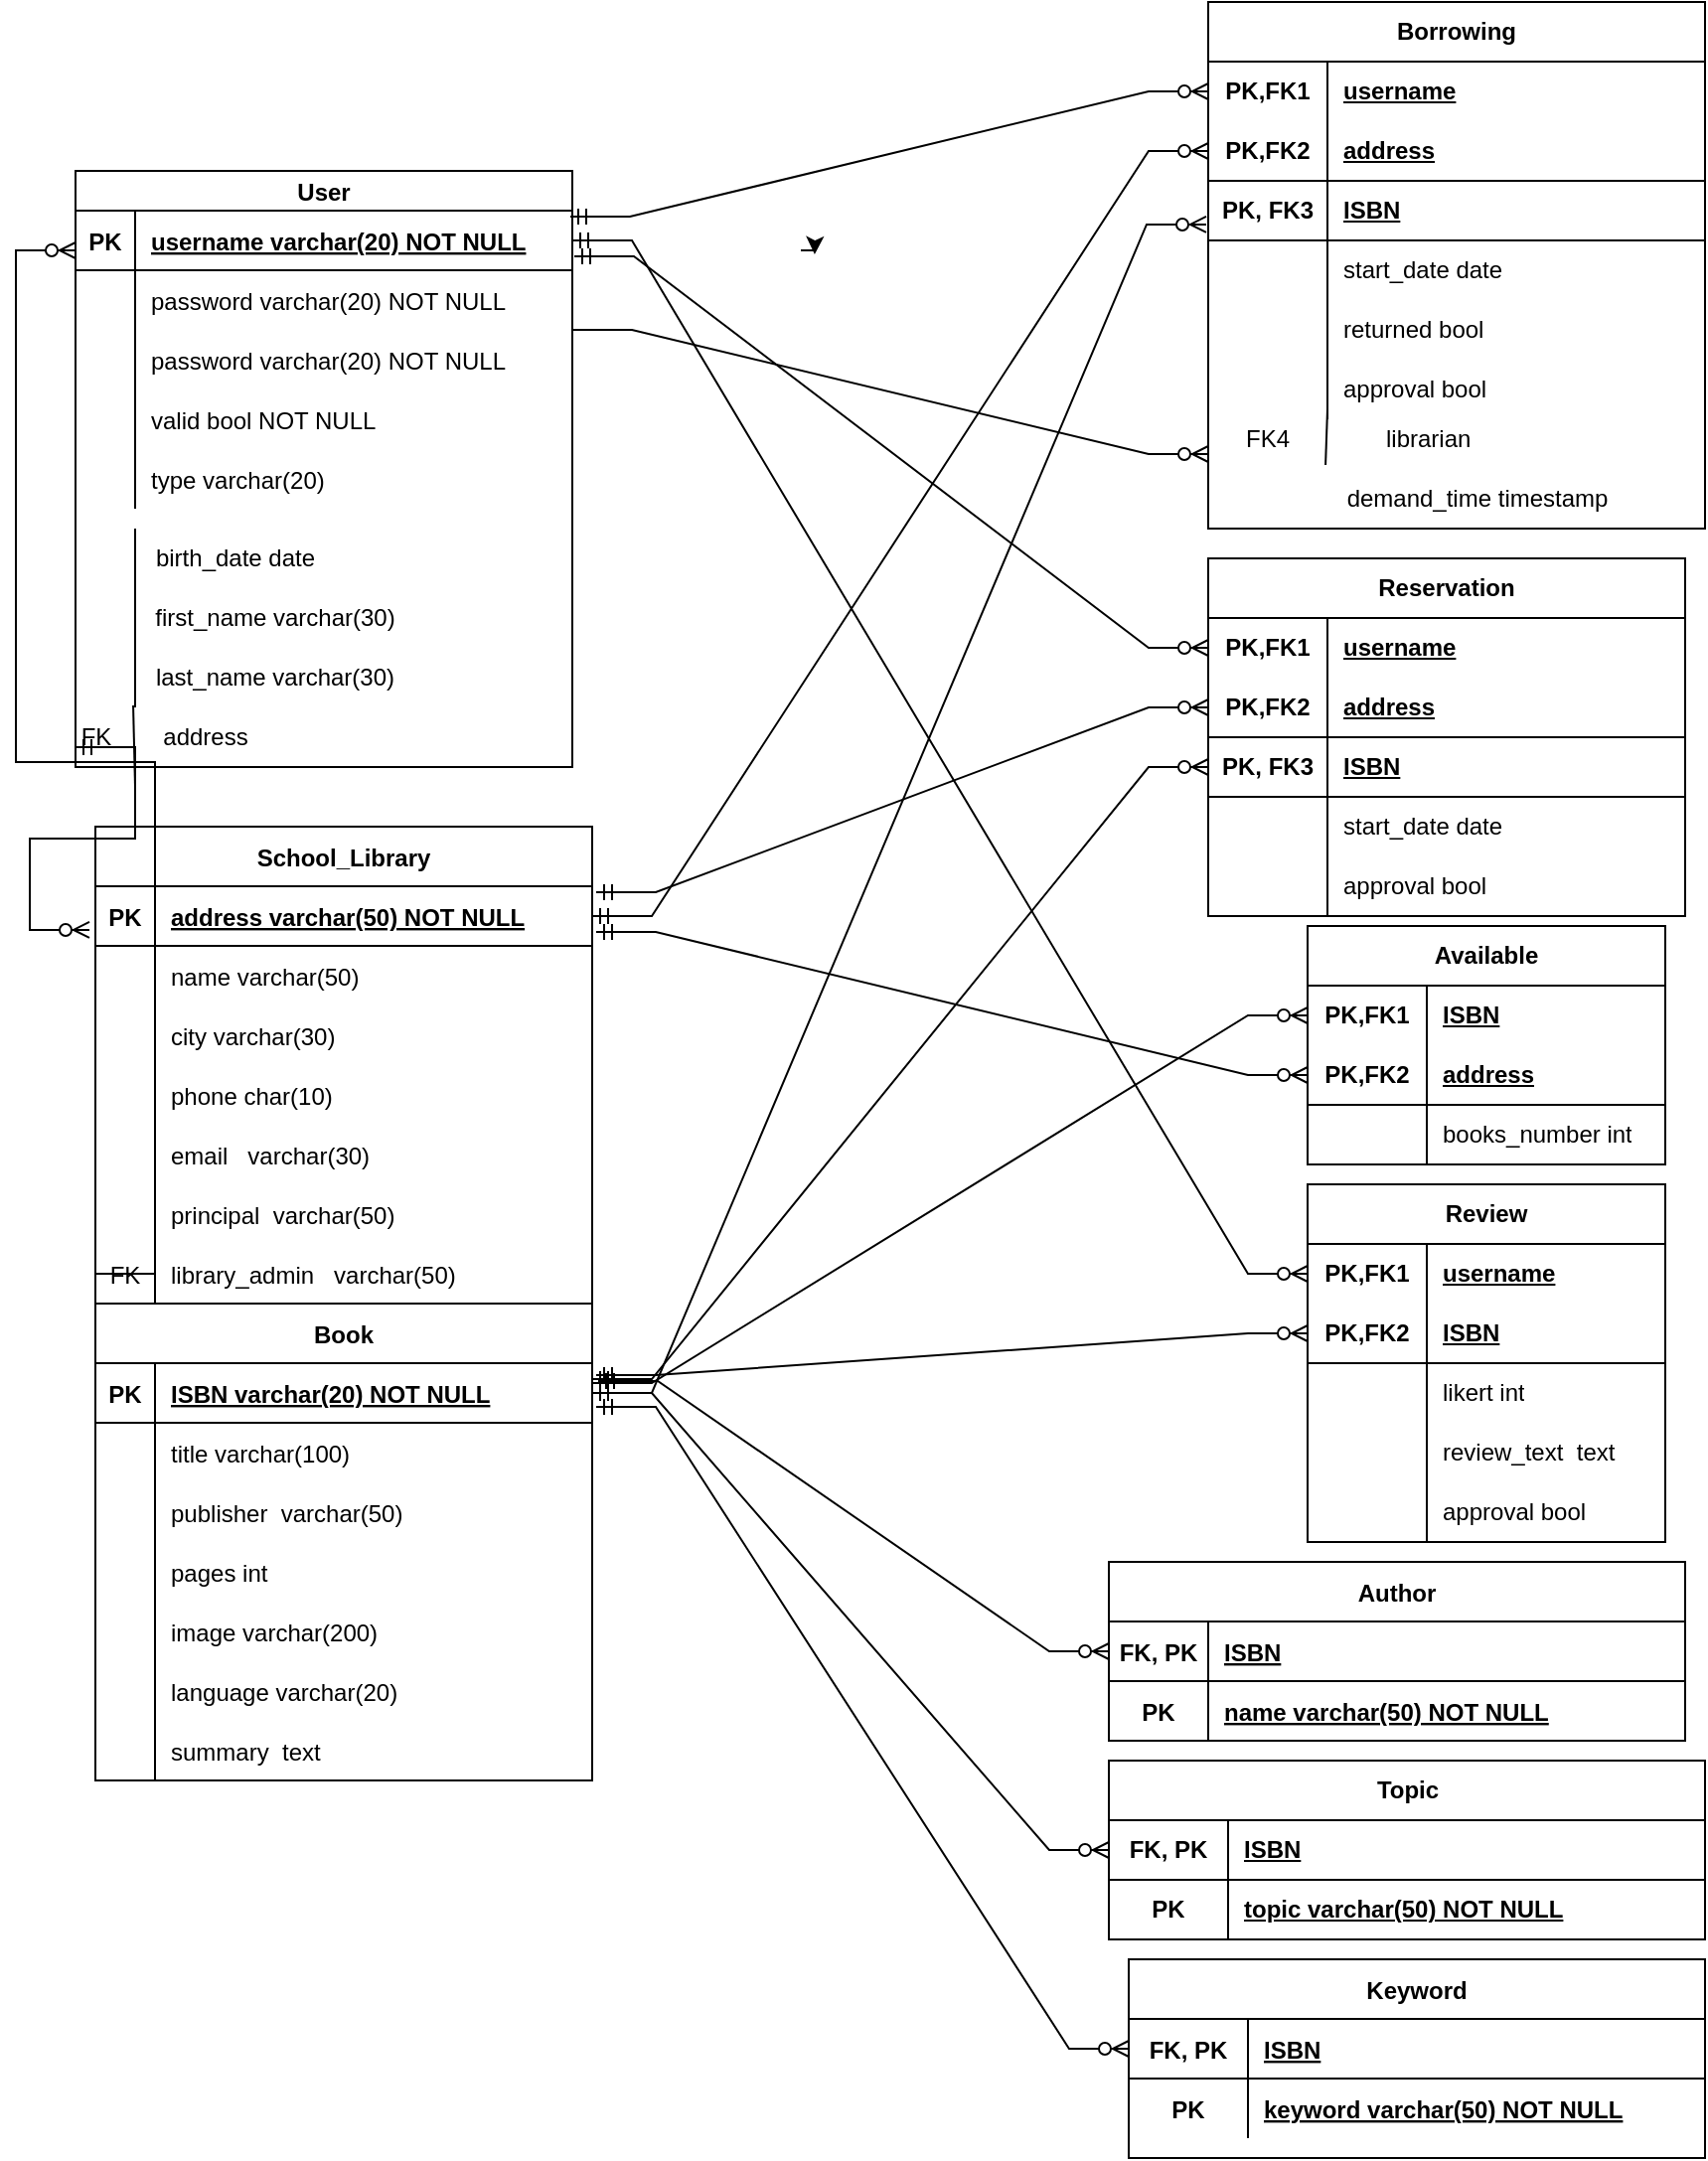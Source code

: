 <mxfile version="21.2.9" type="github">
  <diagram id="R2lEEEUBdFMjLlhIrx00" name="Page-1">
    <mxGraphModel dx="1730" dy="462" grid="1" gridSize="10" guides="1" tooltips="1" connect="1" arrows="1" fold="1" page="1" pageScale="1" pageWidth="850" pageHeight="1100" math="0" shadow="0" extFonts="Permanent Marker^https://fonts.googleapis.com/css?family=Permanent+Marker">
      <root>
        <mxCell id="0" />
        <mxCell id="1" parent="0" />
        <mxCell id="C-vyLk0tnHw3VtMMgP7b-13" value="Keyword" style="shape=table;startSize=30;container=1;collapsible=1;childLayout=tableLayout;fixedRows=1;rowLines=0;fontStyle=1;align=center;resizeLast=1;" parent="1" vertex="1">
          <mxGeometry x="550" y="990" width="290" height="100" as="geometry" />
        </mxCell>
        <mxCell id="C-vyLk0tnHw3VtMMgP7b-14" value="" style="shape=partialRectangle;collapsible=0;dropTarget=0;pointerEvents=0;fillColor=none;points=[[0,0.5],[1,0.5]];portConstraint=eastwest;top=0;left=0;right=0;bottom=1;" parent="C-vyLk0tnHw3VtMMgP7b-13" vertex="1">
          <mxGeometry y="30" width="290" height="30" as="geometry" />
        </mxCell>
        <mxCell id="C-vyLk0tnHw3VtMMgP7b-15" value="FK, PK" style="shape=partialRectangle;overflow=hidden;connectable=0;fillColor=none;top=0;left=0;bottom=0;right=0;fontStyle=1;" parent="C-vyLk0tnHw3VtMMgP7b-14" vertex="1">
          <mxGeometry width="60" height="30" as="geometry">
            <mxRectangle width="60" height="30" as="alternateBounds" />
          </mxGeometry>
        </mxCell>
        <mxCell id="C-vyLk0tnHw3VtMMgP7b-16" value="ISBN" style="shape=partialRectangle;overflow=hidden;connectable=0;fillColor=none;top=0;left=0;bottom=0;right=0;align=left;spacingLeft=6;fontStyle=5;" parent="C-vyLk0tnHw3VtMMgP7b-14" vertex="1">
          <mxGeometry x="60" width="230" height="30" as="geometry">
            <mxRectangle width="230" height="30" as="alternateBounds" />
          </mxGeometry>
        </mxCell>
        <mxCell id="C-vyLk0tnHw3VtMMgP7b-17" value="" style="shape=partialRectangle;collapsible=0;dropTarget=0;pointerEvents=0;fillColor=none;points=[[0,0.5],[1,0.5]];portConstraint=eastwest;top=0;left=0;right=0;bottom=0;" parent="C-vyLk0tnHw3VtMMgP7b-13" vertex="1">
          <mxGeometry y="60" width="290" height="30" as="geometry" />
        </mxCell>
        <mxCell id="C-vyLk0tnHw3VtMMgP7b-18" value="PK" style="shape=partialRectangle;overflow=hidden;connectable=0;fillColor=none;top=0;left=0;bottom=0;right=0;fontStyle=1" parent="C-vyLk0tnHw3VtMMgP7b-17" vertex="1">
          <mxGeometry width="60" height="30" as="geometry">
            <mxRectangle width="60" height="30" as="alternateBounds" />
          </mxGeometry>
        </mxCell>
        <mxCell id="C-vyLk0tnHw3VtMMgP7b-19" value="keyword varchar(50) NOT NULL" style="shape=partialRectangle;overflow=hidden;connectable=0;fillColor=none;top=0;left=0;bottom=0;right=0;align=left;spacingLeft=6;fontStyle=5" parent="C-vyLk0tnHw3VtMMgP7b-17" vertex="1">
          <mxGeometry x="60" width="230" height="30" as="geometry">
            <mxRectangle width="230" height="30" as="alternateBounds" />
          </mxGeometry>
        </mxCell>
        <mxCell id="C-vyLk0tnHw3VtMMgP7b-23" value="User" style="shape=table;startSize=20;container=1;collapsible=1;childLayout=tableLayout;fixedRows=1;rowLines=0;fontStyle=1;align=center;resizeLast=1;" parent="1" vertex="1">
          <mxGeometry x="20" y="90" width="250" height="300" as="geometry" />
        </mxCell>
        <mxCell id="C-vyLk0tnHw3VtMMgP7b-24" value="" style="shape=partialRectangle;collapsible=0;dropTarget=0;pointerEvents=0;fillColor=none;points=[[0,0.5],[1,0.5]];portConstraint=eastwest;top=0;left=0;right=0;bottom=1;" parent="C-vyLk0tnHw3VtMMgP7b-23" vertex="1">
          <mxGeometry y="20" width="250" height="30" as="geometry" />
        </mxCell>
        <mxCell id="C-vyLk0tnHw3VtMMgP7b-25" value="PK" style="shape=partialRectangle;overflow=hidden;connectable=0;fillColor=none;top=0;left=0;bottom=0;right=0;fontStyle=1;" parent="C-vyLk0tnHw3VtMMgP7b-24" vertex="1">
          <mxGeometry width="30" height="30" as="geometry">
            <mxRectangle width="30" height="30" as="alternateBounds" />
          </mxGeometry>
        </mxCell>
        <mxCell id="C-vyLk0tnHw3VtMMgP7b-26" value="username varchar(20) NOT NULL" style="shape=partialRectangle;overflow=hidden;connectable=0;fillColor=none;top=0;left=0;bottom=0;right=0;align=left;spacingLeft=6;fontStyle=5;" parent="C-vyLk0tnHw3VtMMgP7b-24" vertex="1">
          <mxGeometry x="30" width="220" height="30" as="geometry">
            <mxRectangle width="220" height="30" as="alternateBounds" />
          </mxGeometry>
        </mxCell>
        <mxCell id="fU2JnbP59Ci5nI5ZKRVe-10" value="" style="shape=partialRectangle;collapsible=0;dropTarget=0;pointerEvents=0;fillColor=none;points=[[0,0.5],[1,0.5]];portConstraint=eastwest;top=0;left=0;right=0;bottom=0;" vertex="1" parent="C-vyLk0tnHw3VtMMgP7b-23">
          <mxGeometry y="50" width="250" height="30" as="geometry" />
        </mxCell>
        <mxCell id="fU2JnbP59Ci5nI5ZKRVe-11" value="" style="shape=partialRectangle;overflow=hidden;connectable=0;fillColor=none;top=0;left=0;bottom=0;right=0;" vertex="1" parent="fU2JnbP59Ci5nI5ZKRVe-10">
          <mxGeometry width="30" height="30" as="geometry">
            <mxRectangle width="30" height="30" as="alternateBounds" />
          </mxGeometry>
        </mxCell>
        <mxCell id="fU2JnbP59Ci5nI5ZKRVe-12" value="password varchar(20) NOT NULL" style="shape=partialRectangle;overflow=hidden;connectable=0;fillColor=none;top=0;left=0;bottom=0;right=0;align=left;spacingLeft=6;" vertex="1" parent="fU2JnbP59Ci5nI5ZKRVe-10">
          <mxGeometry x="30" width="220" height="30" as="geometry">
            <mxRectangle width="220" height="30" as="alternateBounds" />
          </mxGeometry>
        </mxCell>
        <mxCell id="C-vyLk0tnHw3VtMMgP7b-27" value="" style="shape=partialRectangle;collapsible=0;dropTarget=0;pointerEvents=0;fillColor=none;points=[[0,0.5],[1,0.5]];portConstraint=eastwest;top=0;left=0;right=0;bottom=0;" parent="C-vyLk0tnHw3VtMMgP7b-23" vertex="1">
          <mxGeometry y="80" width="250" height="30" as="geometry" />
        </mxCell>
        <mxCell id="C-vyLk0tnHw3VtMMgP7b-28" value="" style="shape=partialRectangle;overflow=hidden;connectable=0;fillColor=none;top=0;left=0;bottom=0;right=0;" parent="C-vyLk0tnHw3VtMMgP7b-27" vertex="1">
          <mxGeometry width="30" height="30" as="geometry">
            <mxRectangle width="30" height="30" as="alternateBounds" />
          </mxGeometry>
        </mxCell>
        <mxCell id="C-vyLk0tnHw3VtMMgP7b-29" value="password varchar(20) NOT NULL" style="shape=partialRectangle;overflow=hidden;connectable=0;fillColor=none;top=0;left=0;bottom=0;right=0;align=left;spacingLeft=6;" parent="C-vyLk0tnHw3VtMMgP7b-27" vertex="1">
          <mxGeometry x="30" width="220" height="30" as="geometry">
            <mxRectangle width="220" height="30" as="alternateBounds" />
          </mxGeometry>
        </mxCell>
        <mxCell id="IpAk3bo5PzQzGPzSPrnB-2" value="" style="shape=partialRectangle;collapsible=0;dropTarget=0;pointerEvents=0;fillColor=none;points=[[0,0.5],[1,0.5]];portConstraint=eastwest;top=0;left=0;right=0;bottom=0;" parent="C-vyLk0tnHw3VtMMgP7b-23" vertex="1">
          <mxGeometry y="110" width="250" height="30" as="geometry" />
        </mxCell>
        <mxCell id="IpAk3bo5PzQzGPzSPrnB-3" value="" style="shape=partialRectangle;overflow=hidden;connectable=0;fillColor=none;top=0;left=0;bottom=0;right=0;" parent="IpAk3bo5PzQzGPzSPrnB-2" vertex="1">
          <mxGeometry width="30" height="30" as="geometry">
            <mxRectangle width="30" height="30" as="alternateBounds" />
          </mxGeometry>
        </mxCell>
        <mxCell id="IpAk3bo5PzQzGPzSPrnB-4" value="valid bool NOT NULL " style="shape=partialRectangle;overflow=hidden;connectable=0;fillColor=none;top=0;left=0;bottom=0;right=0;align=left;spacingLeft=6;" parent="IpAk3bo5PzQzGPzSPrnB-2" vertex="1">
          <mxGeometry x="30" width="220" height="30" as="geometry">
            <mxRectangle width="220" height="30" as="alternateBounds" />
          </mxGeometry>
        </mxCell>
        <mxCell id="IpAk3bo5PzQzGPzSPrnB-15" value="" style="shape=partialRectangle;collapsible=0;dropTarget=0;pointerEvents=0;fillColor=none;points=[[0,0.5],[1,0.5]];portConstraint=eastwest;top=0;left=0;right=0;bottom=0;" parent="C-vyLk0tnHw3VtMMgP7b-23" vertex="1">
          <mxGeometry y="140" width="250" height="30" as="geometry" />
        </mxCell>
        <mxCell id="IpAk3bo5PzQzGPzSPrnB-16" value="" style="shape=partialRectangle;overflow=hidden;connectable=0;fillColor=none;top=0;left=0;bottom=0;right=0;" parent="IpAk3bo5PzQzGPzSPrnB-15" vertex="1">
          <mxGeometry width="30" height="30" as="geometry">
            <mxRectangle width="30" height="30" as="alternateBounds" />
          </mxGeometry>
        </mxCell>
        <mxCell id="IpAk3bo5PzQzGPzSPrnB-17" value="type varchar(20)" style="shape=partialRectangle;overflow=hidden;connectable=0;fillColor=none;top=0;left=0;bottom=0;right=0;align=left;spacingLeft=6;" parent="IpAk3bo5PzQzGPzSPrnB-15" vertex="1">
          <mxGeometry x="30" width="220" height="30" as="geometry">
            <mxRectangle width="220" height="30" as="alternateBounds" />
          </mxGeometry>
        </mxCell>
        <mxCell id="IpAk3bo5PzQzGPzSPrnB-24" value="School_Library" style="shape=table;startSize=30;container=1;collapsible=1;childLayout=tableLayout;fixedRows=1;rowLines=0;fontStyle=1;align=center;resizeLast=1;" parent="1" vertex="1">
          <mxGeometry x="30" y="420" width="250" height="240" as="geometry" />
        </mxCell>
        <mxCell id="IpAk3bo5PzQzGPzSPrnB-25" value="" style="shape=partialRectangle;collapsible=0;dropTarget=0;pointerEvents=0;fillColor=none;points=[[0,0.5],[1,0.5]];portConstraint=eastwest;top=0;left=0;right=0;bottom=1;" parent="IpAk3bo5PzQzGPzSPrnB-24" vertex="1">
          <mxGeometry y="30" width="250" height="30" as="geometry" />
        </mxCell>
        <mxCell id="IpAk3bo5PzQzGPzSPrnB-26" value="PK" style="shape=partialRectangle;overflow=hidden;connectable=0;fillColor=none;top=0;left=0;bottom=0;right=0;fontStyle=1;" parent="IpAk3bo5PzQzGPzSPrnB-25" vertex="1">
          <mxGeometry width="30" height="30" as="geometry">
            <mxRectangle width="30" height="30" as="alternateBounds" />
          </mxGeometry>
        </mxCell>
        <mxCell id="IpAk3bo5PzQzGPzSPrnB-27" value="address varchar(50) NOT NULL" style="shape=partialRectangle;overflow=hidden;connectable=0;fillColor=none;top=0;left=0;bottom=0;right=0;align=left;spacingLeft=6;fontStyle=5;" parent="IpAk3bo5PzQzGPzSPrnB-25" vertex="1">
          <mxGeometry x="30" width="220" height="30" as="geometry">
            <mxRectangle width="220" height="30" as="alternateBounds" />
          </mxGeometry>
        </mxCell>
        <mxCell id="IpAk3bo5PzQzGPzSPrnB-28" value="" style="shape=partialRectangle;collapsible=0;dropTarget=0;pointerEvents=0;fillColor=none;points=[[0,0.5],[1,0.5]];portConstraint=eastwest;top=0;left=0;right=0;bottom=0;" parent="IpAk3bo5PzQzGPzSPrnB-24" vertex="1">
          <mxGeometry y="60" width="250" height="30" as="geometry" />
        </mxCell>
        <mxCell id="IpAk3bo5PzQzGPzSPrnB-29" value="" style="shape=partialRectangle;overflow=hidden;connectable=0;fillColor=none;top=0;left=0;bottom=0;right=0;" parent="IpAk3bo5PzQzGPzSPrnB-28" vertex="1">
          <mxGeometry width="30" height="30" as="geometry">
            <mxRectangle width="30" height="30" as="alternateBounds" />
          </mxGeometry>
        </mxCell>
        <mxCell id="IpAk3bo5PzQzGPzSPrnB-30" value="name varchar(50)" style="shape=partialRectangle;overflow=hidden;connectable=0;fillColor=none;top=0;left=0;bottom=0;right=0;align=left;spacingLeft=6;" parent="IpAk3bo5PzQzGPzSPrnB-28" vertex="1">
          <mxGeometry x="30" width="220" height="30" as="geometry">
            <mxRectangle width="220" height="30" as="alternateBounds" />
          </mxGeometry>
        </mxCell>
        <mxCell id="IpAk3bo5PzQzGPzSPrnB-31" value="" style="shape=partialRectangle;collapsible=0;dropTarget=0;pointerEvents=0;fillColor=none;points=[[0,0.5],[1,0.5]];portConstraint=eastwest;top=0;left=0;right=0;bottom=0;" parent="IpAk3bo5PzQzGPzSPrnB-24" vertex="1">
          <mxGeometry y="90" width="250" height="30" as="geometry" />
        </mxCell>
        <mxCell id="IpAk3bo5PzQzGPzSPrnB-32" value="" style="shape=partialRectangle;overflow=hidden;connectable=0;fillColor=none;top=0;left=0;bottom=0;right=0;" parent="IpAk3bo5PzQzGPzSPrnB-31" vertex="1">
          <mxGeometry width="30" height="30" as="geometry">
            <mxRectangle width="30" height="30" as="alternateBounds" />
          </mxGeometry>
        </mxCell>
        <mxCell id="IpAk3bo5PzQzGPzSPrnB-33" value="city varchar(30) " style="shape=partialRectangle;overflow=hidden;connectable=0;fillColor=none;top=0;left=0;bottom=0;right=0;align=left;spacingLeft=6;" parent="IpAk3bo5PzQzGPzSPrnB-31" vertex="1">
          <mxGeometry x="30" width="220" height="30" as="geometry">
            <mxRectangle width="220" height="30" as="alternateBounds" />
          </mxGeometry>
        </mxCell>
        <mxCell id="IpAk3bo5PzQzGPzSPrnB-34" value="" style="shape=partialRectangle;collapsible=0;dropTarget=0;pointerEvents=0;fillColor=none;points=[[0,0.5],[1,0.5]];portConstraint=eastwest;top=0;left=0;right=0;bottom=0;" parent="IpAk3bo5PzQzGPzSPrnB-24" vertex="1">
          <mxGeometry y="120" width="250" height="30" as="geometry" />
        </mxCell>
        <mxCell id="IpAk3bo5PzQzGPzSPrnB-35" value="" style="shape=partialRectangle;overflow=hidden;connectable=0;fillColor=none;top=0;left=0;bottom=0;right=0;" parent="IpAk3bo5PzQzGPzSPrnB-34" vertex="1">
          <mxGeometry width="30" height="30" as="geometry">
            <mxRectangle width="30" height="30" as="alternateBounds" />
          </mxGeometry>
        </mxCell>
        <mxCell id="IpAk3bo5PzQzGPzSPrnB-36" value="phone char(10)" style="shape=partialRectangle;overflow=hidden;connectable=0;fillColor=none;top=0;left=0;bottom=0;right=0;align=left;spacingLeft=6;" parent="IpAk3bo5PzQzGPzSPrnB-34" vertex="1">
          <mxGeometry x="30" width="220" height="30" as="geometry">
            <mxRectangle width="220" height="30" as="alternateBounds" />
          </mxGeometry>
        </mxCell>
        <mxCell id="IpAk3bo5PzQzGPzSPrnB-37" value="" style="shape=partialRectangle;collapsible=0;dropTarget=0;pointerEvents=0;fillColor=none;points=[[0,0.5],[1,0.5]];portConstraint=eastwest;top=0;left=0;right=0;bottom=0;" parent="IpAk3bo5PzQzGPzSPrnB-24" vertex="1">
          <mxGeometry y="150" width="250" height="30" as="geometry" />
        </mxCell>
        <mxCell id="IpAk3bo5PzQzGPzSPrnB-38" value="" style="shape=partialRectangle;overflow=hidden;connectable=0;fillColor=none;top=0;left=0;bottom=0;right=0;" parent="IpAk3bo5PzQzGPzSPrnB-37" vertex="1">
          <mxGeometry width="30" height="30" as="geometry">
            <mxRectangle width="30" height="30" as="alternateBounds" />
          </mxGeometry>
        </mxCell>
        <mxCell id="IpAk3bo5PzQzGPzSPrnB-39" value="email   varchar(30)" style="shape=partialRectangle;overflow=hidden;connectable=0;fillColor=none;top=0;left=0;bottom=0;right=0;align=left;spacingLeft=6;" parent="IpAk3bo5PzQzGPzSPrnB-37" vertex="1">
          <mxGeometry x="30" width="220" height="30" as="geometry">
            <mxRectangle width="220" height="30" as="alternateBounds" />
          </mxGeometry>
        </mxCell>
        <mxCell id="IpAk3bo5PzQzGPzSPrnB-40" value="" style="shape=partialRectangle;collapsible=0;dropTarget=0;pointerEvents=0;fillColor=none;points=[[0,0.5],[1,0.5]];portConstraint=eastwest;top=0;left=0;right=0;bottom=0;" parent="IpAk3bo5PzQzGPzSPrnB-24" vertex="1">
          <mxGeometry y="180" width="250" height="30" as="geometry" />
        </mxCell>
        <mxCell id="IpAk3bo5PzQzGPzSPrnB-41" value="" style="shape=partialRectangle;overflow=hidden;connectable=0;fillColor=none;top=0;left=0;bottom=0;right=0;" parent="IpAk3bo5PzQzGPzSPrnB-40" vertex="1">
          <mxGeometry width="30" height="30" as="geometry">
            <mxRectangle width="30" height="30" as="alternateBounds" />
          </mxGeometry>
        </mxCell>
        <mxCell id="IpAk3bo5PzQzGPzSPrnB-42" value="principal  varchar(50)" style="shape=partialRectangle;overflow=hidden;connectable=0;fillColor=none;top=0;left=0;bottom=0;right=0;align=left;spacingLeft=6;" parent="IpAk3bo5PzQzGPzSPrnB-40" vertex="1">
          <mxGeometry x="30" width="220" height="30" as="geometry">
            <mxRectangle width="220" height="30" as="alternateBounds" />
          </mxGeometry>
        </mxCell>
        <mxCell id="IpAk3bo5PzQzGPzSPrnB-43" value="" style="shape=partialRectangle;collapsible=0;dropTarget=0;pointerEvents=0;fillColor=none;points=[[0,0.5],[1,0.5]];portConstraint=eastwest;top=0;left=0;right=0;bottom=0;" parent="IpAk3bo5PzQzGPzSPrnB-24" vertex="1">
          <mxGeometry y="210" width="250" height="30" as="geometry" />
        </mxCell>
        <mxCell id="IpAk3bo5PzQzGPzSPrnB-44" value="FK" style="shape=partialRectangle;overflow=hidden;connectable=0;fillColor=none;top=0;left=0;bottom=0;right=0;" parent="IpAk3bo5PzQzGPzSPrnB-43" vertex="1">
          <mxGeometry width="30" height="30" as="geometry">
            <mxRectangle width="30" height="30" as="alternateBounds" />
          </mxGeometry>
        </mxCell>
        <mxCell id="IpAk3bo5PzQzGPzSPrnB-45" value="library_admin   varchar(50)" style="shape=partialRectangle;overflow=hidden;connectable=0;fillColor=none;top=0;left=0;bottom=0;right=0;align=left;spacingLeft=6;" parent="IpAk3bo5PzQzGPzSPrnB-43" vertex="1">
          <mxGeometry x="30" width="220" height="30" as="geometry">
            <mxRectangle width="220" height="30" as="alternateBounds" />
          </mxGeometry>
        </mxCell>
        <mxCell id="IpAk3bo5PzQzGPzSPrnB-46" value="Book" style="shape=table;startSize=30;container=1;collapsible=1;childLayout=tableLayout;fixedRows=1;rowLines=0;fontStyle=1;align=center;resizeLast=1;" parent="1" vertex="1">
          <mxGeometry x="30" y="660" width="250" height="240" as="geometry" />
        </mxCell>
        <mxCell id="IpAk3bo5PzQzGPzSPrnB-47" value="" style="shape=partialRectangle;collapsible=0;dropTarget=0;pointerEvents=0;fillColor=none;points=[[0,0.5],[1,0.5]];portConstraint=eastwest;top=0;left=0;right=0;bottom=1;" parent="IpAk3bo5PzQzGPzSPrnB-46" vertex="1">
          <mxGeometry y="30" width="250" height="30" as="geometry" />
        </mxCell>
        <mxCell id="IpAk3bo5PzQzGPzSPrnB-48" value="PK" style="shape=partialRectangle;overflow=hidden;connectable=0;fillColor=none;top=0;left=0;bottom=0;right=0;fontStyle=1;" parent="IpAk3bo5PzQzGPzSPrnB-47" vertex="1">
          <mxGeometry width="30" height="30" as="geometry">
            <mxRectangle width="30" height="30" as="alternateBounds" />
          </mxGeometry>
        </mxCell>
        <mxCell id="IpAk3bo5PzQzGPzSPrnB-49" value="ISBN varchar(20) NOT NULL" style="shape=partialRectangle;overflow=hidden;connectable=0;fillColor=none;top=0;left=0;bottom=0;right=0;align=left;spacingLeft=6;fontStyle=5;" parent="IpAk3bo5PzQzGPzSPrnB-47" vertex="1">
          <mxGeometry x="30" width="220" height="30" as="geometry">
            <mxRectangle width="220" height="30" as="alternateBounds" />
          </mxGeometry>
        </mxCell>
        <mxCell id="IpAk3bo5PzQzGPzSPrnB-50" value="" style="shape=partialRectangle;collapsible=0;dropTarget=0;pointerEvents=0;fillColor=none;points=[[0,0.5],[1,0.5]];portConstraint=eastwest;top=0;left=0;right=0;bottom=0;" parent="IpAk3bo5PzQzGPzSPrnB-46" vertex="1">
          <mxGeometry y="60" width="250" height="30" as="geometry" />
        </mxCell>
        <mxCell id="IpAk3bo5PzQzGPzSPrnB-51" value="" style="shape=partialRectangle;overflow=hidden;connectable=0;fillColor=none;top=0;left=0;bottom=0;right=0;" parent="IpAk3bo5PzQzGPzSPrnB-50" vertex="1">
          <mxGeometry width="30" height="30" as="geometry">
            <mxRectangle width="30" height="30" as="alternateBounds" />
          </mxGeometry>
        </mxCell>
        <mxCell id="IpAk3bo5PzQzGPzSPrnB-52" value="title varchar(100)" style="shape=partialRectangle;overflow=hidden;connectable=0;fillColor=none;top=0;left=0;bottom=0;right=0;align=left;spacingLeft=6;" parent="IpAk3bo5PzQzGPzSPrnB-50" vertex="1">
          <mxGeometry x="30" width="220" height="30" as="geometry">
            <mxRectangle width="220" height="30" as="alternateBounds" />
          </mxGeometry>
        </mxCell>
        <mxCell id="IpAk3bo5PzQzGPzSPrnB-53" value="" style="shape=partialRectangle;collapsible=0;dropTarget=0;pointerEvents=0;fillColor=none;points=[[0,0.5],[1,0.5]];portConstraint=eastwest;top=0;left=0;right=0;bottom=0;" parent="IpAk3bo5PzQzGPzSPrnB-46" vertex="1">
          <mxGeometry y="90" width="250" height="30" as="geometry" />
        </mxCell>
        <mxCell id="IpAk3bo5PzQzGPzSPrnB-54" value="" style="shape=partialRectangle;overflow=hidden;connectable=0;fillColor=none;top=0;left=0;bottom=0;right=0;" parent="IpAk3bo5PzQzGPzSPrnB-53" vertex="1">
          <mxGeometry width="30" height="30" as="geometry">
            <mxRectangle width="30" height="30" as="alternateBounds" />
          </mxGeometry>
        </mxCell>
        <mxCell id="IpAk3bo5PzQzGPzSPrnB-55" value="publisher  varchar(50)" style="shape=partialRectangle;overflow=hidden;connectable=0;fillColor=none;top=0;left=0;bottom=0;right=0;align=left;spacingLeft=6;" parent="IpAk3bo5PzQzGPzSPrnB-53" vertex="1">
          <mxGeometry x="30" width="220" height="30" as="geometry">
            <mxRectangle width="220" height="30" as="alternateBounds" />
          </mxGeometry>
        </mxCell>
        <mxCell id="IpAk3bo5PzQzGPzSPrnB-56" value="" style="shape=partialRectangle;collapsible=0;dropTarget=0;pointerEvents=0;fillColor=none;points=[[0,0.5],[1,0.5]];portConstraint=eastwest;top=0;left=0;right=0;bottom=0;" parent="IpAk3bo5PzQzGPzSPrnB-46" vertex="1">
          <mxGeometry y="120" width="250" height="30" as="geometry" />
        </mxCell>
        <mxCell id="IpAk3bo5PzQzGPzSPrnB-57" value="" style="shape=partialRectangle;overflow=hidden;connectable=0;fillColor=none;top=0;left=0;bottom=0;right=0;" parent="IpAk3bo5PzQzGPzSPrnB-56" vertex="1">
          <mxGeometry width="30" height="30" as="geometry">
            <mxRectangle width="30" height="30" as="alternateBounds" />
          </mxGeometry>
        </mxCell>
        <mxCell id="IpAk3bo5PzQzGPzSPrnB-58" value="pages int" style="shape=partialRectangle;overflow=hidden;connectable=0;fillColor=none;top=0;left=0;bottom=0;right=0;align=left;spacingLeft=6;" parent="IpAk3bo5PzQzGPzSPrnB-56" vertex="1">
          <mxGeometry x="30" width="220" height="30" as="geometry">
            <mxRectangle width="220" height="30" as="alternateBounds" />
          </mxGeometry>
        </mxCell>
        <mxCell id="IpAk3bo5PzQzGPzSPrnB-59" value="" style="shape=partialRectangle;collapsible=0;dropTarget=0;pointerEvents=0;fillColor=none;points=[[0,0.5],[1,0.5]];portConstraint=eastwest;top=0;left=0;right=0;bottom=0;" parent="IpAk3bo5PzQzGPzSPrnB-46" vertex="1">
          <mxGeometry y="150" width="250" height="30" as="geometry" />
        </mxCell>
        <mxCell id="IpAk3bo5PzQzGPzSPrnB-60" value="" style="shape=partialRectangle;overflow=hidden;connectable=0;fillColor=none;top=0;left=0;bottom=0;right=0;" parent="IpAk3bo5PzQzGPzSPrnB-59" vertex="1">
          <mxGeometry width="30" height="30" as="geometry">
            <mxRectangle width="30" height="30" as="alternateBounds" />
          </mxGeometry>
        </mxCell>
        <mxCell id="IpAk3bo5PzQzGPzSPrnB-61" value="image varchar(200)" style="shape=partialRectangle;overflow=hidden;connectable=0;fillColor=none;top=0;left=0;bottom=0;right=0;align=left;spacingLeft=6;" parent="IpAk3bo5PzQzGPzSPrnB-59" vertex="1">
          <mxGeometry x="30" width="220" height="30" as="geometry">
            <mxRectangle width="220" height="30" as="alternateBounds" />
          </mxGeometry>
        </mxCell>
        <mxCell id="IpAk3bo5PzQzGPzSPrnB-62" value="" style="shape=partialRectangle;collapsible=0;dropTarget=0;pointerEvents=0;fillColor=none;points=[[0,0.5],[1,0.5]];portConstraint=eastwest;top=0;left=0;right=0;bottom=0;" parent="IpAk3bo5PzQzGPzSPrnB-46" vertex="1">
          <mxGeometry y="180" width="250" height="30" as="geometry" />
        </mxCell>
        <mxCell id="IpAk3bo5PzQzGPzSPrnB-63" value="" style="shape=partialRectangle;overflow=hidden;connectable=0;fillColor=none;top=0;left=0;bottom=0;right=0;" parent="IpAk3bo5PzQzGPzSPrnB-62" vertex="1">
          <mxGeometry width="30" height="30" as="geometry">
            <mxRectangle width="30" height="30" as="alternateBounds" />
          </mxGeometry>
        </mxCell>
        <mxCell id="IpAk3bo5PzQzGPzSPrnB-64" value="language varchar(20)" style="shape=partialRectangle;overflow=hidden;connectable=0;fillColor=none;top=0;left=0;bottom=0;right=0;align=left;spacingLeft=6;" parent="IpAk3bo5PzQzGPzSPrnB-62" vertex="1">
          <mxGeometry x="30" width="220" height="30" as="geometry">
            <mxRectangle width="220" height="30" as="alternateBounds" />
          </mxGeometry>
        </mxCell>
        <mxCell id="IpAk3bo5PzQzGPzSPrnB-65" value="" style="shape=partialRectangle;collapsible=0;dropTarget=0;pointerEvents=0;fillColor=none;points=[[0,0.5],[1,0.5]];portConstraint=eastwest;top=0;left=0;right=0;bottom=0;" parent="IpAk3bo5PzQzGPzSPrnB-46" vertex="1">
          <mxGeometry y="210" width="250" height="30" as="geometry" />
        </mxCell>
        <mxCell id="IpAk3bo5PzQzGPzSPrnB-66" value="" style="shape=partialRectangle;overflow=hidden;connectable=0;fillColor=none;top=0;left=0;bottom=0;right=0;" parent="IpAk3bo5PzQzGPzSPrnB-65" vertex="1">
          <mxGeometry width="30" height="30" as="geometry">
            <mxRectangle width="30" height="30" as="alternateBounds" />
          </mxGeometry>
        </mxCell>
        <mxCell id="IpAk3bo5PzQzGPzSPrnB-67" value="summary  text" style="shape=partialRectangle;overflow=hidden;connectable=0;fillColor=none;top=0;left=0;bottom=0;right=0;align=left;spacingLeft=6;" parent="IpAk3bo5PzQzGPzSPrnB-65" vertex="1">
          <mxGeometry x="30" width="220" height="30" as="geometry">
            <mxRectangle width="220" height="30" as="alternateBounds" />
          </mxGeometry>
        </mxCell>
        <mxCell id="IpAk3bo5PzQzGPzSPrnB-90" value="Author" style="shape=table;startSize=30;container=1;collapsible=1;childLayout=tableLayout;fixedRows=1;rowLines=0;fontStyle=1;align=center;resizeLast=1;" parent="1" vertex="1">
          <mxGeometry x="540" y="790" width="290" height="90" as="geometry" />
        </mxCell>
        <mxCell id="IpAk3bo5PzQzGPzSPrnB-91" value="" style="shape=partialRectangle;collapsible=0;dropTarget=0;pointerEvents=0;fillColor=none;points=[[0,0.5],[1,0.5]];portConstraint=eastwest;top=0;left=0;right=0;bottom=1;" parent="IpAk3bo5PzQzGPzSPrnB-90" vertex="1">
          <mxGeometry y="30" width="290" height="30" as="geometry" />
        </mxCell>
        <mxCell id="IpAk3bo5PzQzGPzSPrnB-92" value="FK, PK" style="shape=partialRectangle;overflow=hidden;connectable=0;fillColor=none;top=0;left=0;bottom=0;right=0;fontStyle=1;" parent="IpAk3bo5PzQzGPzSPrnB-91" vertex="1">
          <mxGeometry width="50" height="30" as="geometry">
            <mxRectangle width="50" height="30" as="alternateBounds" />
          </mxGeometry>
        </mxCell>
        <mxCell id="IpAk3bo5PzQzGPzSPrnB-93" value="ISBN" style="shape=partialRectangle;overflow=hidden;connectable=0;fillColor=none;top=0;left=0;bottom=0;right=0;align=left;spacingLeft=6;fontStyle=5;" parent="IpAk3bo5PzQzGPzSPrnB-91" vertex="1">
          <mxGeometry x="50" width="240" height="30" as="geometry">
            <mxRectangle width="240" height="30" as="alternateBounds" />
          </mxGeometry>
        </mxCell>
        <mxCell id="IpAk3bo5PzQzGPzSPrnB-94" value="" style="shape=partialRectangle;collapsible=0;dropTarget=0;pointerEvents=0;fillColor=none;points=[[0,0.5],[1,0.5]];portConstraint=eastwest;top=0;left=0;right=0;bottom=0;" parent="IpAk3bo5PzQzGPzSPrnB-90" vertex="1">
          <mxGeometry y="60" width="290" height="30" as="geometry" />
        </mxCell>
        <mxCell id="IpAk3bo5PzQzGPzSPrnB-95" value="PK" style="shape=partialRectangle;overflow=hidden;connectable=0;fillColor=none;top=0;left=0;bottom=0;right=0;fontStyle=1" parent="IpAk3bo5PzQzGPzSPrnB-94" vertex="1">
          <mxGeometry width="50" height="30" as="geometry">
            <mxRectangle width="50" height="30" as="alternateBounds" />
          </mxGeometry>
        </mxCell>
        <mxCell id="IpAk3bo5PzQzGPzSPrnB-96" value="name varchar(50) NOT NULL" style="shape=partialRectangle;overflow=hidden;connectable=0;fillColor=none;top=0;left=0;bottom=0;right=0;align=left;spacingLeft=6;fontStyle=5" parent="IpAk3bo5PzQzGPzSPrnB-94" vertex="1">
          <mxGeometry x="50" width="240" height="30" as="geometry">
            <mxRectangle width="240" height="30" as="alternateBounds" />
          </mxGeometry>
        </mxCell>
        <mxCell id="IpAk3bo5PzQzGPzSPrnB-103" value="Topic" style="shape=table;startSize=30;container=1;collapsible=1;childLayout=tableLayout;fixedRows=1;rowLines=0;fontStyle=1;align=center;resizeLast=1;html=1;" parent="1" vertex="1">
          <mxGeometry x="540" y="890" width="300" height="90" as="geometry" />
        </mxCell>
        <mxCell id="IpAk3bo5PzQzGPzSPrnB-104" value="" style="shape=tableRow;horizontal=0;startSize=0;swimlaneHead=0;swimlaneBody=0;fillColor=none;collapsible=0;dropTarget=0;points=[[0,0.5],[1,0.5]];portConstraint=eastwest;top=0;left=0;right=0;bottom=1;" parent="IpAk3bo5PzQzGPzSPrnB-103" vertex="1">
          <mxGeometry y="30" width="300" height="30" as="geometry" />
        </mxCell>
        <mxCell id="IpAk3bo5PzQzGPzSPrnB-105" value="FK, PK" style="shape=partialRectangle;connectable=0;fillColor=none;top=0;left=0;bottom=0;right=0;fontStyle=1;overflow=hidden;whiteSpace=wrap;html=1;" parent="IpAk3bo5PzQzGPzSPrnB-104" vertex="1">
          <mxGeometry width="60" height="30" as="geometry">
            <mxRectangle width="60" height="30" as="alternateBounds" />
          </mxGeometry>
        </mxCell>
        <mxCell id="IpAk3bo5PzQzGPzSPrnB-106" value="ISBN" style="shape=partialRectangle;connectable=0;fillColor=none;top=0;left=0;bottom=0;right=0;align=left;spacingLeft=6;fontStyle=5;overflow=hidden;whiteSpace=wrap;html=1;" parent="IpAk3bo5PzQzGPzSPrnB-104" vertex="1">
          <mxGeometry x="60" width="240" height="30" as="geometry">
            <mxRectangle width="240" height="30" as="alternateBounds" />
          </mxGeometry>
        </mxCell>
        <mxCell id="IpAk3bo5PzQzGPzSPrnB-107" value="" style="shape=tableRow;horizontal=0;startSize=0;swimlaneHead=0;swimlaneBody=0;fillColor=none;collapsible=0;dropTarget=0;points=[[0,0.5],[1,0.5]];portConstraint=eastwest;top=0;left=0;right=0;bottom=0;" parent="IpAk3bo5PzQzGPzSPrnB-103" vertex="1">
          <mxGeometry y="60" width="300" height="30" as="geometry" />
        </mxCell>
        <mxCell id="IpAk3bo5PzQzGPzSPrnB-108" value="&lt;b&gt;PK&lt;/b&gt;" style="shape=partialRectangle;connectable=0;fillColor=none;top=0;left=0;bottom=0;right=0;editable=1;overflow=hidden;whiteSpace=wrap;html=1;" parent="IpAk3bo5PzQzGPzSPrnB-107" vertex="1">
          <mxGeometry width="60" height="30" as="geometry">
            <mxRectangle width="60" height="30" as="alternateBounds" />
          </mxGeometry>
        </mxCell>
        <mxCell id="IpAk3bo5PzQzGPzSPrnB-109" value="&lt;b&gt;&lt;u&gt;topic varchar(50) NOT NULL&lt;/u&gt;&lt;/b&gt;" style="shape=partialRectangle;connectable=0;fillColor=none;top=0;left=0;bottom=0;right=0;align=left;spacingLeft=6;overflow=hidden;whiteSpace=wrap;html=1;" parent="IpAk3bo5PzQzGPzSPrnB-107" vertex="1">
          <mxGeometry x="60" width="240" height="30" as="geometry">
            <mxRectangle width="240" height="30" as="alternateBounds" />
          </mxGeometry>
        </mxCell>
        <mxCell id="IpAk3bo5PzQzGPzSPrnB-117" value="" style="edgeStyle=entityRelationEdgeStyle;fontSize=12;html=1;endArrow=ERzeroToMany;startArrow=ERmandOne;rounded=0;exitX=1;exitY=0.5;exitDx=0;exitDy=0;entryX=0;entryY=0.5;entryDx=0;entryDy=0;" parent="1" source="IpAk3bo5PzQzGPzSPrnB-47" target="IpAk3bo5PzQzGPzSPrnB-104" edge="1">
          <mxGeometry width="100" height="100" relative="1" as="geometry">
            <mxPoint x="350" y="760" as="sourcePoint" />
            <mxPoint x="450" y="660" as="targetPoint" />
          </mxGeometry>
        </mxCell>
        <mxCell id="g2qLvJTW5o598p0S9rYc-1" value="" style="edgeStyle=entityRelationEdgeStyle;fontSize=12;html=1;endArrow=ERzeroToMany;startArrow=ERmandOne;rounded=0;exitX=1.012;exitY=0.3;exitDx=0;exitDy=0;entryX=0;entryY=0.5;entryDx=0;entryDy=0;exitPerimeter=0;" parent="1" source="IpAk3bo5PzQzGPzSPrnB-47" target="IpAk3bo5PzQzGPzSPrnB-91" edge="1">
          <mxGeometry width="100" height="100" relative="1" as="geometry">
            <mxPoint x="370" y="700" as="sourcePoint" />
            <mxPoint x="450" y="660" as="targetPoint" />
          </mxGeometry>
        </mxCell>
        <mxCell id="g2qLvJTW5o598p0S9rYc-2" value="" style="edgeStyle=entityRelationEdgeStyle;fontSize=12;html=1;endArrow=ERzeroToMany;startArrow=ERmandOne;rounded=0;exitX=1.008;exitY=0.733;exitDx=0;exitDy=0;entryX=0;entryY=0.5;entryDx=0;entryDy=0;exitPerimeter=0;" parent="1" source="IpAk3bo5PzQzGPzSPrnB-47" target="C-vyLk0tnHw3VtMMgP7b-14" edge="1">
          <mxGeometry width="100" height="100" relative="1" as="geometry">
            <mxPoint x="386" y="779" as="sourcePoint" />
            <mxPoint x="464" y="730" as="targetPoint" />
          </mxGeometry>
        </mxCell>
        <mxCell id="g2qLvJTW5o598p0S9rYc-3" value="Borrowing" style="shape=table;startSize=30;container=1;collapsible=1;childLayout=tableLayout;fixedRows=1;rowLines=0;fontStyle=1;align=center;resizeLast=1;html=1;whiteSpace=wrap;swimlaneLine=1;" parent="1" vertex="1">
          <mxGeometry x="590" y="5" width="250" height="265" as="geometry" />
        </mxCell>
        <mxCell id="g2qLvJTW5o598p0S9rYc-4" value="" style="shape=tableRow;horizontal=0;startSize=0;swimlaneHead=0;swimlaneBody=0;fillColor=none;collapsible=0;dropTarget=0;points=[[0,0.5],[1,0.5]];portConstraint=eastwest;top=0;left=0;right=0;bottom=0;html=1;" parent="g2qLvJTW5o598p0S9rYc-3" vertex="1">
          <mxGeometry y="30" width="250" height="30" as="geometry" />
        </mxCell>
        <mxCell id="g2qLvJTW5o598p0S9rYc-5" value="PK,FK1" style="shape=partialRectangle;connectable=0;fillColor=none;top=0;left=0;bottom=0;right=0;fontStyle=1;overflow=hidden;html=1;whiteSpace=wrap;" parent="g2qLvJTW5o598p0S9rYc-4" vertex="1">
          <mxGeometry width="60" height="30" as="geometry">
            <mxRectangle width="60" height="30" as="alternateBounds" />
          </mxGeometry>
        </mxCell>
        <mxCell id="g2qLvJTW5o598p0S9rYc-6" value="username" style="shape=partialRectangle;connectable=0;fillColor=none;top=0;left=0;bottom=0;right=0;align=left;spacingLeft=6;fontStyle=5;overflow=hidden;html=1;whiteSpace=wrap;" parent="g2qLvJTW5o598p0S9rYc-4" vertex="1">
          <mxGeometry x="60" width="190" height="30" as="geometry">
            <mxRectangle width="190" height="30" as="alternateBounds" />
          </mxGeometry>
        </mxCell>
        <mxCell id="g2qLvJTW5o598p0S9rYc-7" value="" style="shape=tableRow;horizontal=0;startSize=0;swimlaneHead=0;swimlaneBody=0;fillColor=none;collapsible=0;dropTarget=0;points=[[0,0.5],[1,0.5]];portConstraint=eastwest;top=0;left=0;right=0;bottom=1;html=1;" parent="g2qLvJTW5o598p0S9rYc-3" vertex="1">
          <mxGeometry y="60" width="250" height="30" as="geometry" />
        </mxCell>
        <mxCell id="g2qLvJTW5o598p0S9rYc-8" value="PK,FK2" style="shape=partialRectangle;connectable=0;fillColor=none;top=0;left=0;bottom=0;right=0;fontStyle=1;overflow=hidden;html=1;whiteSpace=wrap;" parent="g2qLvJTW5o598p0S9rYc-7" vertex="1">
          <mxGeometry width="60" height="30" as="geometry">
            <mxRectangle width="60" height="30" as="alternateBounds" />
          </mxGeometry>
        </mxCell>
        <mxCell id="g2qLvJTW5o598p0S9rYc-9" value="address" style="shape=partialRectangle;connectable=0;fillColor=none;top=0;left=0;bottom=0;right=0;align=left;spacingLeft=6;fontStyle=5;overflow=hidden;html=1;whiteSpace=wrap;" parent="g2qLvJTW5o598p0S9rYc-7" vertex="1">
          <mxGeometry x="60" width="190" height="30" as="geometry">
            <mxRectangle width="190" height="30" as="alternateBounds" />
          </mxGeometry>
        </mxCell>
        <mxCell id="g2qLvJTW5o598p0S9rYc-16" style="shape=tableRow;horizontal=0;startSize=0;swimlaneHead=0;swimlaneBody=0;fillColor=none;collapsible=0;dropTarget=0;points=[[0,0.5],[1,0.5]];portConstraint=eastwest;top=0;left=0;right=0;bottom=1;html=1;" parent="g2qLvJTW5o598p0S9rYc-3" vertex="1">
          <mxGeometry y="90" width="250" height="30" as="geometry" />
        </mxCell>
        <mxCell id="g2qLvJTW5o598p0S9rYc-17" value="PK, FK3" style="shape=partialRectangle;connectable=0;fillColor=none;top=0;left=0;bottom=0;right=0;fontStyle=1;overflow=hidden;html=1;whiteSpace=wrap;" parent="g2qLvJTW5o598p0S9rYc-16" vertex="1">
          <mxGeometry width="60" height="30" as="geometry">
            <mxRectangle width="60" height="30" as="alternateBounds" />
          </mxGeometry>
        </mxCell>
        <mxCell id="g2qLvJTW5o598p0S9rYc-18" value="ISBN" style="shape=partialRectangle;connectable=0;fillColor=none;top=0;left=0;bottom=0;right=0;align=left;spacingLeft=6;fontStyle=5;overflow=hidden;html=1;whiteSpace=wrap;" parent="g2qLvJTW5o598p0S9rYc-16" vertex="1">
          <mxGeometry x="60" width="190" height="30" as="geometry">
            <mxRectangle width="190" height="30" as="alternateBounds" />
          </mxGeometry>
        </mxCell>
        <mxCell id="g2qLvJTW5o598p0S9rYc-10" value="" style="shape=tableRow;horizontal=0;startSize=0;swimlaneHead=0;swimlaneBody=0;fillColor=none;collapsible=0;dropTarget=0;points=[[0,0.5],[1,0.5]];portConstraint=eastwest;top=0;left=0;right=0;bottom=0;html=1;" parent="g2qLvJTW5o598p0S9rYc-3" vertex="1">
          <mxGeometry y="120" width="250" height="30" as="geometry" />
        </mxCell>
        <mxCell id="g2qLvJTW5o598p0S9rYc-11" value="" style="shape=partialRectangle;connectable=0;fillColor=none;top=0;left=0;bottom=0;right=0;editable=1;overflow=hidden;html=1;whiteSpace=wrap;" parent="g2qLvJTW5o598p0S9rYc-10" vertex="1">
          <mxGeometry width="60" height="30" as="geometry">
            <mxRectangle width="60" height="30" as="alternateBounds" />
          </mxGeometry>
        </mxCell>
        <mxCell id="g2qLvJTW5o598p0S9rYc-12" value="start_date date" style="shape=partialRectangle;connectable=0;fillColor=none;top=0;left=0;bottom=0;right=0;align=left;spacingLeft=6;overflow=hidden;html=1;whiteSpace=wrap;" parent="g2qLvJTW5o598p0S9rYc-10" vertex="1">
          <mxGeometry x="60" width="190" height="30" as="geometry">
            <mxRectangle width="190" height="30" as="alternateBounds" />
          </mxGeometry>
        </mxCell>
        <mxCell id="g2qLvJTW5o598p0S9rYc-13" value="" style="shape=tableRow;horizontal=0;startSize=0;swimlaneHead=0;swimlaneBody=0;fillColor=none;collapsible=0;dropTarget=0;points=[[0,0.5],[1,0.5]];portConstraint=eastwest;top=0;left=0;right=0;bottom=0;html=1;" parent="g2qLvJTW5o598p0S9rYc-3" vertex="1">
          <mxGeometry y="150" width="250" height="30" as="geometry" />
        </mxCell>
        <mxCell id="g2qLvJTW5o598p0S9rYc-14" value="" style="shape=partialRectangle;connectable=0;fillColor=none;top=0;left=0;bottom=0;right=0;editable=1;overflow=hidden;html=1;whiteSpace=wrap;" parent="g2qLvJTW5o598p0S9rYc-13" vertex="1">
          <mxGeometry width="60" height="30" as="geometry">
            <mxRectangle width="60" height="30" as="alternateBounds" />
          </mxGeometry>
        </mxCell>
        <mxCell id="g2qLvJTW5o598p0S9rYc-15" value="returned bool" style="shape=partialRectangle;connectable=0;fillColor=none;top=0;left=0;bottom=0;right=0;align=left;spacingLeft=6;overflow=hidden;html=1;whiteSpace=wrap;" parent="g2qLvJTW5o598p0S9rYc-13" vertex="1">
          <mxGeometry x="60" width="190" height="30" as="geometry">
            <mxRectangle width="190" height="30" as="alternateBounds" />
          </mxGeometry>
        </mxCell>
        <mxCell id="g2qLvJTW5o598p0S9rYc-19" style="shape=tableRow;horizontal=0;startSize=0;swimlaneHead=0;swimlaneBody=0;fillColor=none;collapsible=0;dropTarget=0;points=[[0,0.5],[1,0.5]];portConstraint=eastwest;top=0;left=0;right=0;bottom=0;html=1;" parent="g2qLvJTW5o598p0S9rYc-3" vertex="1">
          <mxGeometry y="180" width="250" height="30" as="geometry" />
        </mxCell>
        <mxCell id="g2qLvJTW5o598p0S9rYc-20" style="shape=partialRectangle;connectable=0;fillColor=none;top=0;left=0;bottom=0;right=0;editable=1;overflow=hidden;html=1;whiteSpace=wrap;" parent="g2qLvJTW5o598p0S9rYc-19" vertex="1">
          <mxGeometry width="60" height="30" as="geometry">
            <mxRectangle width="60" height="30" as="alternateBounds" />
          </mxGeometry>
        </mxCell>
        <mxCell id="g2qLvJTW5o598p0S9rYc-21" value="approval bool" style="shape=partialRectangle;connectable=0;fillColor=none;top=0;left=0;bottom=0;right=0;align=left;spacingLeft=6;overflow=hidden;html=1;whiteSpace=wrap;" parent="g2qLvJTW5o598p0S9rYc-19" vertex="1">
          <mxGeometry x="60" width="190" height="30" as="geometry">
            <mxRectangle width="190" height="30" as="alternateBounds" />
          </mxGeometry>
        </mxCell>
        <mxCell id="g2qLvJTW5o598p0S9rYc-25" value="Reservation" style="shape=table;startSize=30;container=1;collapsible=1;childLayout=tableLayout;fixedRows=1;rowLines=0;fontStyle=1;align=center;resizeLast=1;html=1;whiteSpace=wrap;swimlaneLine=1;" parent="1" vertex="1">
          <mxGeometry x="590" y="285" width="240" height="180" as="geometry" />
        </mxCell>
        <mxCell id="g2qLvJTW5o598p0S9rYc-26" value="" style="shape=tableRow;horizontal=0;startSize=0;swimlaneHead=0;swimlaneBody=0;fillColor=none;collapsible=0;dropTarget=0;points=[[0,0.5],[1,0.5]];portConstraint=eastwest;top=0;left=0;right=0;bottom=0;html=1;" parent="g2qLvJTW5o598p0S9rYc-25" vertex="1">
          <mxGeometry y="30" width="240" height="30" as="geometry" />
        </mxCell>
        <mxCell id="g2qLvJTW5o598p0S9rYc-27" value="PK,FK1" style="shape=partialRectangle;connectable=0;fillColor=none;top=0;left=0;bottom=0;right=0;fontStyle=1;overflow=hidden;html=1;whiteSpace=wrap;" parent="g2qLvJTW5o598p0S9rYc-26" vertex="1">
          <mxGeometry width="60" height="30" as="geometry">
            <mxRectangle width="60" height="30" as="alternateBounds" />
          </mxGeometry>
        </mxCell>
        <mxCell id="g2qLvJTW5o598p0S9rYc-28" value="username" style="shape=partialRectangle;connectable=0;fillColor=none;top=0;left=0;bottom=0;right=0;align=left;spacingLeft=6;fontStyle=5;overflow=hidden;html=1;whiteSpace=wrap;" parent="g2qLvJTW5o598p0S9rYc-26" vertex="1">
          <mxGeometry x="60" width="180" height="30" as="geometry">
            <mxRectangle width="180" height="30" as="alternateBounds" />
          </mxGeometry>
        </mxCell>
        <mxCell id="g2qLvJTW5o598p0S9rYc-29" value="" style="shape=tableRow;horizontal=0;startSize=0;swimlaneHead=0;swimlaneBody=0;fillColor=none;collapsible=0;dropTarget=0;points=[[0,0.5],[1,0.5]];portConstraint=eastwest;top=0;left=0;right=0;bottom=1;html=1;" parent="g2qLvJTW5o598p0S9rYc-25" vertex="1">
          <mxGeometry y="60" width="240" height="30" as="geometry" />
        </mxCell>
        <mxCell id="g2qLvJTW5o598p0S9rYc-30" value="PK,FK2" style="shape=partialRectangle;connectable=0;fillColor=none;top=0;left=0;bottom=0;right=0;fontStyle=1;overflow=hidden;html=1;whiteSpace=wrap;" parent="g2qLvJTW5o598p0S9rYc-29" vertex="1">
          <mxGeometry width="60" height="30" as="geometry">
            <mxRectangle width="60" height="30" as="alternateBounds" />
          </mxGeometry>
        </mxCell>
        <mxCell id="g2qLvJTW5o598p0S9rYc-31" value="address" style="shape=partialRectangle;connectable=0;fillColor=none;top=0;left=0;bottom=0;right=0;align=left;spacingLeft=6;fontStyle=5;overflow=hidden;html=1;whiteSpace=wrap;" parent="g2qLvJTW5o598p0S9rYc-29" vertex="1">
          <mxGeometry x="60" width="180" height="30" as="geometry">
            <mxRectangle width="180" height="30" as="alternateBounds" />
          </mxGeometry>
        </mxCell>
        <mxCell id="g2qLvJTW5o598p0S9rYc-32" style="shape=tableRow;horizontal=0;startSize=0;swimlaneHead=0;swimlaneBody=0;fillColor=none;collapsible=0;dropTarget=0;points=[[0,0.5],[1,0.5]];portConstraint=eastwest;top=0;left=0;right=0;bottom=1;html=1;" parent="g2qLvJTW5o598p0S9rYc-25" vertex="1">
          <mxGeometry y="90" width="240" height="30" as="geometry" />
        </mxCell>
        <mxCell id="g2qLvJTW5o598p0S9rYc-33" value="PK, FK3" style="shape=partialRectangle;connectable=0;fillColor=none;top=0;left=0;bottom=0;right=0;fontStyle=1;overflow=hidden;html=1;whiteSpace=wrap;" parent="g2qLvJTW5o598p0S9rYc-32" vertex="1">
          <mxGeometry width="60" height="30" as="geometry">
            <mxRectangle width="60" height="30" as="alternateBounds" />
          </mxGeometry>
        </mxCell>
        <mxCell id="g2qLvJTW5o598p0S9rYc-34" value="ISBN" style="shape=partialRectangle;connectable=0;fillColor=none;top=0;left=0;bottom=0;right=0;align=left;spacingLeft=6;fontStyle=5;overflow=hidden;html=1;whiteSpace=wrap;" parent="g2qLvJTW5o598p0S9rYc-32" vertex="1">
          <mxGeometry x="60" width="180" height="30" as="geometry">
            <mxRectangle width="180" height="30" as="alternateBounds" />
          </mxGeometry>
        </mxCell>
        <mxCell id="g2qLvJTW5o598p0S9rYc-35" value="" style="shape=tableRow;horizontal=0;startSize=0;swimlaneHead=0;swimlaneBody=0;fillColor=none;collapsible=0;dropTarget=0;points=[[0,0.5],[1,0.5]];portConstraint=eastwest;top=0;left=0;right=0;bottom=0;html=1;" parent="g2qLvJTW5o598p0S9rYc-25" vertex="1">
          <mxGeometry y="120" width="240" height="30" as="geometry" />
        </mxCell>
        <mxCell id="g2qLvJTW5o598p0S9rYc-36" value="" style="shape=partialRectangle;connectable=0;fillColor=none;top=0;left=0;bottom=0;right=0;editable=1;overflow=hidden;html=1;whiteSpace=wrap;" parent="g2qLvJTW5o598p0S9rYc-35" vertex="1">
          <mxGeometry width="60" height="30" as="geometry">
            <mxRectangle width="60" height="30" as="alternateBounds" />
          </mxGeometry>
        </mxCell>
        <mxCell id="g2qLvJTW5o598p0S9rYc-37" value="start_date date" style="shape=partialRectangle;connectable=0;fillColor=none;top=0;left=0;bottom=0;right=0;align=left;spacingLeft=6;overflow=hidden;html=1;whiteSpace=wrap;" parent="g2qLvJTW5o598p0S9rYc-35" vertex="1">
          <mxGeometry x="60" width="180" height="30" as="geometry">
            <mxRectangle width="180" height="30" as="alternateBounds" />
          </mxGeometry>
        </mxCell>
        <mxCell id="g2qLvJTW5o598p0S9rYc-41" style="shape=tableRow;horizontal=0;startSize=0;swimlaneHead=0;swimlaneBody=0;fillColor=none;collapsible=0;dropTarget=0;points=[[0,0.5],[1,0.5]];portConstraint=eastwest;top=0;left=0;right=0;bottom=0;html=1;" parent="g2qLvJTW5o598p0S9rYc-25" vertex="1">
          <mxGeometry y="150" width="240" height="30" as="geometry" />
        </mxCell>
        <mxCell id="g2qLvJTW5o598p0S9rYc-42" style="shape=partialRectangle;connectable=0;fillColor=none;top=0;left=0;bottom=0;right=0;editable=1;overflow=hidden;html=1;whiteSpace=wrap;" parent="g2qLvJTW5o598p0S9rYc-41" vertex="1">
          <mxGeometry width="60" height="30" as="geometry">
            <mxRectangle width="60" height="30" as="alternateBounds" />
          </mxGeometry>
        </mxCell>
        <mxCell id="g2qLvJTW5o598p0S9rYc-43" value="approval bool" style="shape=partialRectangle;connectable=0;fillColor=none;top=0;left=0;bottom=0;right=0;align=left;spacingLeft=6;overflow=hidden;html=1;whiteSpace=wrap;" parent="g2qLvJTW5o598p0S9rYc-41" vertex="1">
          <mxGeometry x="60" width="180" height="30" as="geometry">
            <mxRectangle width="180" height="30" as="alternateBounds" />
          </mxGeometry>
        </mxCell>
        <mxCell id="g2qLvJTW5o598p0S9rYc-60" value="Review" style="shape=table;startSize=30;container=1;collapsible=1;childLayout=tableLayout;fixedRows=1;rowLines=0;fontStyle=1;align=center;resizeLast=1;html=1;whiteSpace=wrap;" parent="1" vertex="1">
          <mxGeometry x="640" y="600" width="180" height="180" as="geometry" />
        </mxCell>
        <mxCell id="g2qLvJTW5o598p0S9rYc-61" value="" style="shape=tableRow;horizontal=0;startSize=0;swimlaneHead=0;swimlaneBody=0;fillColor=none;collapsible=0;dropTarget=0;points=[[0,0.5],[1,0.5]];portConstraint=eastwest;top=0;left=0;right=0;bottom=0;html=1;" parent="g2qLvJTW5o598p0S9rYc-60" vertex="1">
          <mxGeometry y="30" width="180" height="30" as="geometry" />
        </mxCell>
        <mxCell id="g2qLvJTW5o598p0S9rYc-62" value="PK,FK1" style="shape=partialRectangle;connectable=0;fillColor=none;top=0;left=0;bottom=0;right=0;fontStyle=1;overflow=hidden;html=1;whiteSpace=wrap;" parent="g2qLvJTW5o598p0S9rYc-61" vertex="1">
          <mxGeometry width="60" height="30" as="geometry">
            <mxRectangle width="60" height="30" as="alternateBounds" />
          </mxGeometry>
        </mxCell>
        <mxCell id="g2qLvJTW5o598p0S9rYc-63" value="username" style="shape=partialRectangle;connectable=0;fillColor=none;top=0;left=0;bottom=0;right=0;align=left;spacingLeft=6;fontStyle=5;overflow=hidden;html=1;whiteSpace=wrap;" parent="g2qLvJTW5o598p0S9rYc-61" vertex="1">
          <mxGeometry x="60" width="120" height="30" as="geometry">
            <mxRectangle width="120" height="30" as="alternateBounds" />
          </mxGeometry>
        </mxCell>
        <mxCell id="g2qLvJTW5o598p0S9rYc-64" value="" style="shape=tableRow;horizontal=0;startSize=0;swimlaneHead=0;swimlaneBody=0;fillColor=none;collapsible=0;dropTarget=0;points=[[0,0.5],[1,0.5]];portConstraint=eastwest;top=0;left=0;right=0;bottom=1;html=1;" parent="g2qLvJTW5o598p0S9rYc-60" vertex="1">
          <mxGeometry y="60" width="180" height="30" as="geometry" />
        </mxCell>
        <mxCell id="g2qLvJTW5o598p0S9rYc-65" value="PK,FK2" style="shape=partialRectangle;connectable=0;fillColor=none;top=0;left=0;bottom=0;right=0;fontStyle=1;overflow=hidden;html=1;whiteSpace=wrap;" parent="g2qLvJTW5o598p0S9rYc-64" vertex="1">
          <mxGeometry width="60" height="30" as="geometry">
            <mxRectangle width="60" height="30" as="alternateBounds" />
          </mxGeometry>
        </mxCell>
        <mxCell id="g2qLvJTW5o598p0S9rYc-66" value="ISBN" style="shape=partialRectangle;connectable=0;fillColor=none;top=0;left=0;bottom=0;right=0;align=left;spacingLeft=6;fontStyle=5;overflow=hidden;html=1;whiteSpace=wrap;" parent="g2qLvJTW5o598p0S9rYc-64" vertex="1">
          <mxGeometry x="60" width="120" height="30" as="geometry">
            <mxRectangle width="120" height="30" as="alternateBounds" />
          </mxGeometry>
        </mxCell>
        <mxCell id="g2qLvJTW5o598p0S9rYc-67" value="" style="shape=tableRow;horizontal=0;startSize=0;swimlaneHead=0;swimlaneBody=0;fillColor=none;collapsible=0;dropTarget=0;points=[[0,0.5],[1,0.5]];portConstraint=eastwest;top=0;left=0;right=0;bottom=0;html=1;" parent="g2qLvJTW5o598p0S9rYc-60" vertex="1">
          <mxGeometry y="90" width="180" height="30" as="geometry" />
        </mxCell>
        <mxCell id="g2qLvJTW5o598p0S9rYc-68" value="" style="shape=partialRectangle;connectable=0;fillColor=none;top=0;left=0;bottom=0;right=0;editable=1;overflow=hidden;html=1;whiteSpace=wrap;" parent="g2qLvJTW5o598p0S9rYc-67" vertex="1">
          <mxGeometry width="60" height="30" as="geometry">
            <mxRectangle width="60" height="30" as="alternateBounds" />
          </mxGeometry>
        </mxCell>
        <mxCell id="g2qLvJTW5o598p0S9rYc-69" value="likert int" style="shape=partialRectangle;connectable=0;fillColor=none;top=0;left=0;bottom=0;right=0;align=left;spacingLeft=6;overflow=hidden;html=1;whiteSpace=wrap;" parent="g2qLvJTW5o598p0S9rYc-67" vertex="1">
          <mxGeometry x="60" width="120" height="30" as="geometry">
            <mxRectangle width="120" height="30" as="alternateBounds" />
          </mxGeometry>
        </mxCell>
        <mxCell id="g2qLvJTW5o598p0S9rYc-70" value="" style="shape=tableRow;horizontal=0;startSize=0;swimlaneHead=0;swimlaneBody=0;fillColor=none;collapsible=0;dropTarget=0;points=[[0,0.5],[1,0.5]];portConstraint=eastwest;top=0;left=0;right=0;bottom=0;html=1;" parent="g2qLvJTW5o598p0S9rYc-60" vertex="1">
          <mxGeometry y="120" width="180" height="30" as="geometry" />
        </mxCell>
        <mxCell id="g2qLvJTW5o598p0S9rYc-71" value="" style="shape=partialRectangle;connectable=0;fillColor=none;top=0;left=0;bottom=0;right=0;editable=1;overflow=hidden;html=1;whiteSpace=wrap;" parent="g2qLvJTW5o598p0S9rYc-70" vertex="1">
          <mxGeometry width="60" height="30" as="geometry">
            <mxRectangle width="60" height="30" as="alternateBounds" />
          </mxGeometry>
        </mxCell>
        <mxCell id="g2qLvJTW5o598p0S9rYc-72" value="review_text&amp;nbsp; text" style="shape=partialRectangle;connectable=0;fillColor=none;top=0;left=0;bottom=0;right=0;align=left;spacingLeft=6;overflow=hidden;html=1;whiteSpace=wrap;" parent="g2qLvJTW5o598p0S9rYc-70" vertex="1">
          <mxGeometry x="60" width="120" height="30" as="geometry">
            <mxRectangle width="120" height="30" as="alternateBounds" />
          </mxGeometry>
        </mxCell>
        <mxCell id="g2qLvJTW5o598p0S9rYc-73" value="" style="shape=tableRow;horizontal=0;startSize=0;swimlaneHead=0;swimlaneBody=0;fillColor=none;collapsible=0;dropTarget=0;points=[[0,0.5],[1,0.5]];portConstraint=eastwest;top=0;left=0;right=0;bottom=0;html=1;" parent="g2qLvJTW5o598p0S9rYc-60" vertex="1">
          <mxGeometry y="150" width="180" height="30" as="geometry" />
        </mxCell>
        <mxCell id="g2qLvJTW5o598p0S9rYc-74" value="" style="shape=partialRectangle;connectable=0;fillColor=none;top=0;left=0;bottom=0;right=0;editable=1;overflow=hidden;html=1;whiteSpace=wrap;" parent="g2qLvJTW5o598p0S9rYc-73" vertex="1">
          <mxGeometry width="60" height="30" as="geometry">
            <mxRectangle width="60" height="30" as="alternateBounds" />
          </mxGeometry>
        </mxCell>
        <mxCell id="g2qLvJTW5o598p0S9rYc-75" value="approval bool" style="shape=partialRectangle;connectable=0;fillColor=none;top=0;left=0;bottom=0;right=0;align=left;spacingLeft=6;overflow=hidden;html=1;whiteSpace=wrap;" parent="g2qLvJTW5o598p0S9rYc-73" vertex="1">
          <mxGeometry x="60" width="120" height="30" as="geometry">
            <mxRectangle width="120" height="30" as="alternateBounds" />
          </mxGeometry>
        </mxCell>
        <mxCell id="g2qLvJTW5o598p0S9rYc-76" value="Available" style="shape=table;startSize=30;container=1;collapsible=1;childLayout=tableLayout;fixedRows=1;rowLines=0;fontStyle=1;align=center;resizeLast=1;html=1;whiteSpace=wrap;" parent="1" vertex="1">
          <mxGeometry x="640" y="470" width="180" height="120" as="geometry" />
        </mxCell>
        <mxCell id="g2qLvJTW5o598p0S9rYc-77" value="" style="shape=tableRow;horizontal=0;startSize=0;swimlaneHead=0;swimlaneBody=0;fillColor=none;collapsible=0;dropTarget=0;points=[[0,0.5],[1,0.5]];portConstraint=eastwest;top=0;left=0;right=0;bottom=0;html=1;" parent="g2qLvJTW5o598p0S9rYc-76" vertex="1">
          <mxGeometry y="30" width="180" height="30" as="geometry" />
        </mxCell>
        <mxCell id="g2qLvJTW5o598p0S9rYc-78" value="PK,FK1" style="shape=partialRectangle;connectable=0;fillColor=none;top=0;left=0;bottom=0;right=0;fontStyle=1;overflow=hidden;html=1;whiteSpace=wrap;" parent="g2qLvJTW5o598p0S9rYc-77" vertex="1">
          <mxGeometry width="60" height="30" as="geometry">
            <mxRectangle width="60" height="30" as="alternateBounds" />
          </mxGeometry>
        </mxCell>
        <mxCell id="g2qLvJTW5o598p0S9rYc-79" value="ISBN" style="shape=partialRectangle;connectable=0;fillColor=none;top=0;left=0;bottom=0;right=0;align=left;spacingLeft=6;fontStyle=5;overflow=hidden;html=1;whiteSpace=wrap;" parent="g2qLvJTW5o598p0S9rYc-77" vertex="1">
          <mxGeometry x="60" width="120" height="30" as="geometry">
            <mxRectangle width="120" height="30" as="alternateBounds" />
          </mxGeometry>
        </mxCell>
        <mxCell id="g2qLvJTW5o598p0S9rYc-80" value="" style="shape=tableRow;horizontal=0;startSize=0;swimlaneHead=0;swimlaneBody=0;fillColor=none;collapsible=0;dropTarget=0;points=[[0,0.5],[1,0.5]];portConstraint=eastwest;top=0;left=0;right=0;bottom=1;html=1;" parent="g2qLvJTW5o598p0S9rYc-76" vertex="1">
          <mxGeometry y="60" width="180" height="30" as="geometry" />
        </mxCell>
        <mxCell id="g2qLvJTW5o598p0S9rYc-81" value="PK,FK2" style="shape=partialRectangle;connectable=0;fillColor=none;top=0;left=0;bottom=0;right=0;fontStyle=1;overflow=hidden;html=1;whiteSpace=wrap;" parent="g2qLvJTW5o598p0S9rYc-80" vertex="1">
          <mxGeometry width="60" height="30" as="geometry">
            <mxRectangle width="60" height="30" as="alternateBounds" />
          </mxGeometry>
        </mxCell>
        <mxCell id="g2qLvJTW5o598p0S9rYc-82" value="address" style="shape=partialRectangle;connectable=0;fillColor=none;top=0;left=0;bottom=0;right=0;align=left;spacingLeft=6;fontStyle=5;overflow=hidden;html=1;whiteSpace=wrap;" parent="g2qLvJTW5o598p0S9rYc-80" vertex="1">
          <mxGeometry x="60" width="120" height="30" as="geometry">
            <mxRectangle width="120" height="30" as="alternateBounds" />
          </mxGeometry>
        </mxCell>
        <mxCell id="g2qLvJTW5o598p0S9rYc-83" value="" style="shape=tableRow;horizontal=0;startSize=0;swimlaneHead=0;swimlaneBody=0;fillColor=none;collapsible=0;dropTarget=0;points=[[0,0.5],[1,0.5]];portConstraint=eastwest;top=0;left=0;right=0;bottom=0;html=1;" parent="g2qLvJTW5o598p0S9rYc-76" vertex="1">
          <mxGeometry y="90" width="180" height="30" as="geometry" />
        </mxCell>
        <mxCell id="g2qLvJTW5o598p0S9rYc-84" value="" style="shape=partialRectangle;connectable=0;fillColor=none;top=0;left=0;bottom=0;right=0;editable=1;overflow=hidden;html=1;whiteSpace=wrap;" parent="g2qLvJTW5o598p0S9rYc-83" vertex="1">
          <mxGeometry width="60" height="30" as="geometry">
            <mxRectangle width="60" height="30" as="alternateBounds" />
          </mxGeometry>
        </mxCell>
        <mxCell id="g2qLvJTW5o598p0S9rYc-85" value="books_number int" style="shape=partialRectangle;connectable=0;fillColor=none;top=0;left=0;bottom=0;right=0;align=left;spacingLeft=6;overflow=hidden;html=1;whiteSpace=wrap;" parent="g2qLvJTW5o598p0S9rYc-83" vertex="1">
          <mxGeometry x="60" width="120" height="30" as="geometry">
            <mxRectangle width="120" height="30" as="alternateBounds" />
          </mxGeometry>
        </mxCell>
        <mxCell id="g2qLvJTW5o598p0S9rYc-89" value="" style="edgeStyle=entityRelationEdgeStyle;fontSize=12;html=1;endArrow=ERzeroToMany;startArrow=ERmandOne;rounded=0;exitX=1.008;exitY=0.2;exitDx=0;exitDy=0;entryX=0;entryY=0.5;entryDx=0;entryDy=0;exitPerimeter=0;" parent="1" source="IpAk3bo5PzQzGPzSPrnB-47" target="g2qLvJTW5o598p0S9rYc-64" edge="1">
          <mxGeometry width="100" height="100" relative="1" as="geometry">
            <mxPoint x="390" y="610" as="sourcePoint" />
            <mxPoint x="487" y="746" as="targetPoint" />
          </mxGeometry>
        </mxCell>
        <mxCell id="g2qLvJTW5o598p0S9rYc-90" value="" style="edgeStyle=entityRelationEdgeStyle;fontSize=12;html=1;endArrow=ERzeroToMany;startArrow=ERmandOne;rounded=0;exitX=1;exitY=0.267;exitDx=0;exitDy=0;entryX=0;entryY=0.5;entryDx=0;entryDy=0;exitPerimeter=0;" parent="1" source="IpAk3bo5PzQzGPzSPrnB-47" target="g2qLvJTW5o598p0S9rYc-32" edge="1">
          <mxGeometry width="100" height="100" relative="1" as="geometry">
            <mxPoint x="410" y="580" as="sourcePoint" />
            <mxPoint x="507" y="716" as="targetPoint" />
          </mxGeometry>
        </mxCell>
        <mxCell id="g2qLvJTW5o598p0S9rYc-116" style="edgeStyle=orthogonalEdgeStyle;rounded=0;orthogonalLoop=1;jettySize=auto;html=1;" parent="1" edge="1">
          <mxGeometry relative="1" as="geometry">
            <mxPoint x="385" y="130" as="targetPoint" />
            <mxPoint x="385" y="130" as="sourcePoint" />
          </mxGeometry>
        </mxCell>
        <mxCell id="g2qLvJTW5o598p0S9rYc-105" style="edgeStyle=orthogonalEdgeStyle;rounded=0;orthogonalLoop=1;jettySize=auto;html=1;exitX=0.5;exitY=0;exitDx=0;exitDy=0;entryX=0.558;entryY=0.033;entryDx=0;entryDy=0;entryPerimeter=0;" parent="1" edge="1">
          <mxGeometry relative="1" as="geometry">
            <mxPoint x="385" y="130" as="sourcePoint" />
            <mxPoint x="391.96" y="131.98" as="targetPoint" />
          </mxGeometry>
        </mxCell>
        <mxCell id="g2qLvJTW5o598p0S9rYc-106" value="" style="edgeStyle=entityRelationEdgeStyle;fontSize=12;html=1;endArrow=ERzeroToMany;startArrow=ERmandOne;rounded=0;entryX=0;entryY=0.5;entryDx=0;entryDy=0;" parent="1" target="g2qLvJTW5o598p0S9rYc-77" edge="1">
          <mxGeometry width="100" height="100" relative="1" as="geometry">
            <mxPoint x="280" y="700" as="sourcePoint" />
            <mxPoint x="457" y="646" as="targetPoint" />
          </mxGeometry>
        </mxCell>
        <mxCell id="g2qLvJTW5o598p0S9rYc-107" value="" style="edgeStyle=entityRelationEdgeStyle;fontSize=12;html=1;endArrow=ERzeroToMany;startArrow=ERmandOne;rounded=0;exitX=1;exitY=0.5;exitDx=0;exitDy=0;entryX=-0.004;entryY=0.733;entryDx=0;entryDy=0;entryPerimeter=0;" parent="1" source="IpAk3bo5PzQzGPzSPrnB-47" target="g2qLvJTW5o598p0S9rYc-16" edge="1">
          <mxGeometry width="100" height="100" relative="1" as="geometry">
            <mxPoint x="380" y="520" as="sourcePoint" />
            <mxPoint x="477" y="656" as="targetPoint" />
          </mxGeometry>
        </mxCell>
        <mxCell id="g2qLvJTW5o598p0S9rYc-108" value="" style="edgeStyle=entityRelationEdgeStyle;fontSize=12;html=1;endArrow=ERzeroToMany;startArrow=ERmandOne;rounded=0;exitX=1;exitY=0.5;exitDx=0;exitDy=0;entryX=0;entryY=0.5;entryDx=0;entryDy=0;" parent="1" source="IpAk3bo5PzQzGPzSPrnB-25" target="g2qLvJTW5o598p0S9rYc-7" edge="1">
          <mxGeometry width="100" height="100" relative="1" as="geometry">
            <mxPoint x="330" y="320" as="sourcePoint" />
            <mxPoint x="427" y="456" as="targetPoint" />
          </mxGeometry>
        </mxCell>
        <mxCell id="g2qLvJTW5o598p0S9rYc-109" value="" style="edgeStyle=entityRelationEdgeStyle;fontSize=12;html=1;endArrow=ERzeroToMany;startArrow=ERmandOne;rounded=0;entryX=0;entryY=0.5;entryDx=0;entryDy=0;exitX=1.008;exitY=0.1;exitDx=0;exitDy=0;exitPerimeter=0;" parent="1" source="IpAk3bo5PzQzGPzSPrnB-25" target="g2qLvJTW5o598p0S9rYc-29" edge="1">
          <mxGeometry width="100" height="100" relative="1" as="geometry">
            <mxPoint x="280" y="330" as="sourcePoint" />
            <mxPoint x="437" y="476" as="targetPoint" />
          </mxGeometry>
        </mxCell>
        <mxCell id="g2qLvJTW5o598p0S9rYc-110" value="" style="edgeStyle=entityRelationEdgeStyle;fontSize=12;html=1;endArrow=ERzeroToMany;startArrow=ERmandOne;rounded=0;exitX=1.008;exitY=0.767;exitDx=0;exitDy=0;entryX=0;entryY=0.5;entryDx=0;entryDy=0;exitPerimeter=0;" parent="1" source="IpAk3bo5PzQzGPzSPrnB-25" target="g2qLvJTW5o598p0S9rYc-80" edge="1">
          <mxGeometry width="100" height="100" relative="1" as="geometry">
            <mxPoint x="340" y="370" as="sourcePoint" />
            <mxPoint x="437" y="506" as="targetPoint" />
          </mxGeometry>
        </mxCell>
        <mxCell id="g2qLvJTW5o598p0S9rYc-112" value="" style="edgeStyle=entityRelationEdgeStyle;fontSize=12;html=1;endArrow=ERzeroToMany;startArrow=ERmandOne;rounded=0;exitX=0.996;exitY=0.1;exitDx=0;exitDy=0;exitPerimeter=0;entryX=0;entryY=0.5;entryDx=0;entryDy=0;" parent="1" source="C-vyLk0tnHw3VtMMgP7b-24" target="g2qLvJTW5o598p0S9rYc-4" edge="1">
          <mxGeometry width="100" height="100" relative="1" as="geometry">
            <mxPoint x="430" y="10" as="sourcePoint" />
            <mxPoint x="350" y="10" as="targetPoint" />
          </mxGeometry>
        </mxCell>
        <mxCell id="g2qLvJTW5o598p0S9rYc-113" value="" style="edgeStyle=entityRelationEdgeStyle;fontSize=12;html=1;endArrow=ERzeroToMany;startArrow=ERmandOne;rounded=0;entryX=0;entryY=0.5;entryDx=0;entryDy=0;" parent="1" source="C-vyLk0tnHw3VtMMgP7b-24" target="g2qLvJTW5o598p0S9rYc-61" edge="1">
          <mxGeometry width="100" height="100" relative="1" as="geometry">
            <mxPoint x="360" y="490" as="sourcePoint" />
            <mxPoint x="457" y="626" as="targetPoint" />
          </mxGeometry>
        </mxCell>
        <mxCell id="g2qLvJTW5o598p0S9rYc-114" value="" style="edgeStyle=entityRelationEdgeStyle;fontSize=12;html=1;endArrow=ERzeroToMany;startArrow=ERmandOne;rounded=0;exitX=1.004;exitY=0.767;exitDx=0;exitDy=0;entryX=0;entryY=0.5;entryDx=0;entryDy=0;exitPerimeter=0;" parent="1" source="C-vyLk0tnHw3VtMMgP7b-24" target="g2qLvJTW5o598p0S9rYc-26" edge="1">
          <mxGeometry width="100" height="100" relative="1" as="geometry">
            <mxPoint x="350" y="420" as="sourcePoint" />
            <mxPoint x="447" y="556" as="targetPoint" />
          </mxGeometry>
        </mxCell>
        <mxCell id="bro85VYkbRs96g6TThTh-4" value="FK4" style="text;html=1;strokeColor=none;fillColor=none;align=center;verticalAlign=middle;whiteSpace=wrap;rounded=0;" parent="1" vertex="1">
          <mxGeometry x="590" y="210" width="60" height="30" as="geometry" />
        </mxCell>
        <mxCell id="bro85VYkbRs96g6TThTh-5" value="birth_date date" style="text;html=1;align=center;verticalAlign=middle;resizable=0;points=[];autosize=1;strokeColor=none;fillColor=none;" parent="1" vertex="1">
          <mxGeometry x="50" y="270" width="100" height="30" as="geometry" />
        </mxCell>
        <mxCell id="bro85VYkbRs96g6TThTh-6" value="first_name varchar(30)" style="text;html=1;align=center;verticalAlign=middle;resizable=0;points=[];autosize=1;strokeColor=none;fillColor=none;" parent="1" vertex="1">
          <mxGeometry x="50" y="300" width="140" height="30" as="geometry" />
        </mxCell>
        <mxCell id="bro85VYkbRs96g6TThTh-7" value="last_name varchar(30)" style="text;html=1;align=center;verticalAlign=middle;resizable=0;points=[];autosize=1;strokeColor=none;fillColor=none;" parent="1" vertex="1">
          <mxGeometry x="50" y="330" width="140" height="30" as="geometry" />
        </mxCell>
        <mxCell id="bro85VYkbRs96g6TThTh-9" value="" style="endArrow=none;html=1;rounded=0;" parent="1" edge="1">
          <mxGeometry width="50" height="50" relative="1" as="geometry">
            <mxPoint x="50" y="360" as="sourcePoint" />
            <mxPoint x="50" y="270" as="targetPoint" />
          </mxGeometry>
        </mxCell>
        <mxCell id="6cSlWdYVA65H8xE4USfs-1" value="librarian&amp;nbsp;" style="text;html=1;strokeColor=none;fillColor=none;align=center;verticalAlign=middle;whiteSpace=wrap;rounded=0;" parent="1" vertex="1">
          <mxGeometry x="635" y="210" width="135" height="30" as="geometry" />
        </mxCell>
        <mxCell id="6cSlWdYVA65H8xE4USfs-2" value="" style="edgeStyle=entityRelationEdgeStyle;fontSize=12;html=1;endArrow=ERzeroToMany;endFill=1;rounded=0;entryX=0;entryY=0.75;entryDx=0;entryDy=0;" parent="1" target="bro85VYkbRs96g6TThTh-4" edge="1">
          <mxGeometry width="100" height="100" relative="1" as="geometry">
            <mxPoint x="270" y="170" as="sourcePoint" />
            <mxPoint x="470" y="90" as="targetPoint" />
          </mxGeometry>
        </mxCell>
        <mxCell id="6cSlWdYVA65H8xE4USfs-5" value="" style="endArrow=none;html=1;rounded=0;exitX=0.104;exitY=0.933;exitDx=0;exitDy=0;exitPerimeter=0;" parent="1" source="6cSlWdYVA65H8xE4USfs-1" edge="1">
          <mxGeometry width="50" height="50" relative="1" as="geometry">
            <mxPoint x="600" y="260" as="sourcePoint" />
            <mxPoint x="650" y="210" as="targetPoint" />
            <Array as="points" />
          </mxGeometry>
        </mxCell>
        <mxCell id="fU2JnbP59Ci5nI5ZKRVe-2" value="address" style="text;html=1;align=center;verticalAlign=middle;resizable=0;points=[];autosize=1;strokeColor=none;fillColor=none;" vertex="1" parent="1">
          <mxGeometry x="50" y="360" width="70" height="30" as="geometry" />
        </mxCell>
        <mxCell id="fU2JnbP59Ci5nI5ZKRVe-4" value="FK" style="text;html=1;align=center;verticalAlign=middle;resizable=0;points=[];autosize=1;strokeColor=none;fillColor=none;" vertex="1" parent="1">
          <mxGeometry x="10" y="360" width="40" height="30" as="geometry" />
        </mxCell>
        <mxCell id="fU2JnbP59Ci5nI5ZKRVe-5" value="" style="endArrow=none;html=1;rounded=0;entryX=-0.007;entryY=0.967;entryDx=0;entryDy=0;entryPerimeter=0;" edge="1" parent="1" target="bro85VYkbRs96g6TThTh-7">
          <mxGeometry width="50" height="50" relative="1" as="geometry">
            <mxPoint x="50" y="400" as="sourcePoint" />
            <mxPoint x="450" y="220" as="targetPoint" />
          </mxGeometry>
        </mxCell>
        <mxCell id="fU2JnbP59Ci5nI5ZKRVe-6" value="" style="edgeStyle=entityRelationEdgeStyle;fontSize=12;html=1;endArrow=ERzeroToMany;startArrow=ERmandOne;rounded=0;entryX=-0.012;entryY=0.733;entryDx=0;entryDy=0;entryPerimeter=0;" edge="1" parent="1" target="IpAk3bo5PzQzGPzSPrnB-25">
          <mxGeometry width="100" height="100" relative="1" as="geometry">
            <mxPoint x="20" y="380" as="sourcePoint" />
            <mxPoint x="120" y="280" as="targetPoint" />
          </mxGeometry>
        </mxCell>
        <mxCell id="fU2JnbP59Ci5nI5ZKRVe-8" value="" style="edgeStyle=entityRelationEdgeStyle;fontSize=12;html=1;endArrow=ERzeroToMany;endFill=1;rounded=0;exitX=0;exitY=0.5;exitDx=0;exitDy=0;" edge="1" parent="1" source="IpAk3bo5PzQzGPzSPrnB-43">
          <mxGeometry width="100" height="100" relative="1" as="geometry">
            <mxPoint x="370" y="590" as="sourcePoint" />
            <mxPoint x="20" y="130" as="targetPoint" />
          </mxGeometry>
        </mxCell>
        <mxCell id="fU2JnbP59Ci5nI5ZKRVe-13" value="demand_time timestamp" style="text;html=1;align=center;verticalAlign=middle;resizable=0;points=[];autosize=1;strokeColor=none;fillColor=none;" vertex="1" parent="1">
          <mxGeometry x="650" y="240" width="150" height="30" as="geometry" />
        </mxCell>
      </root>
    </mxGraphModel>
  </diagram>
</mxfile>
